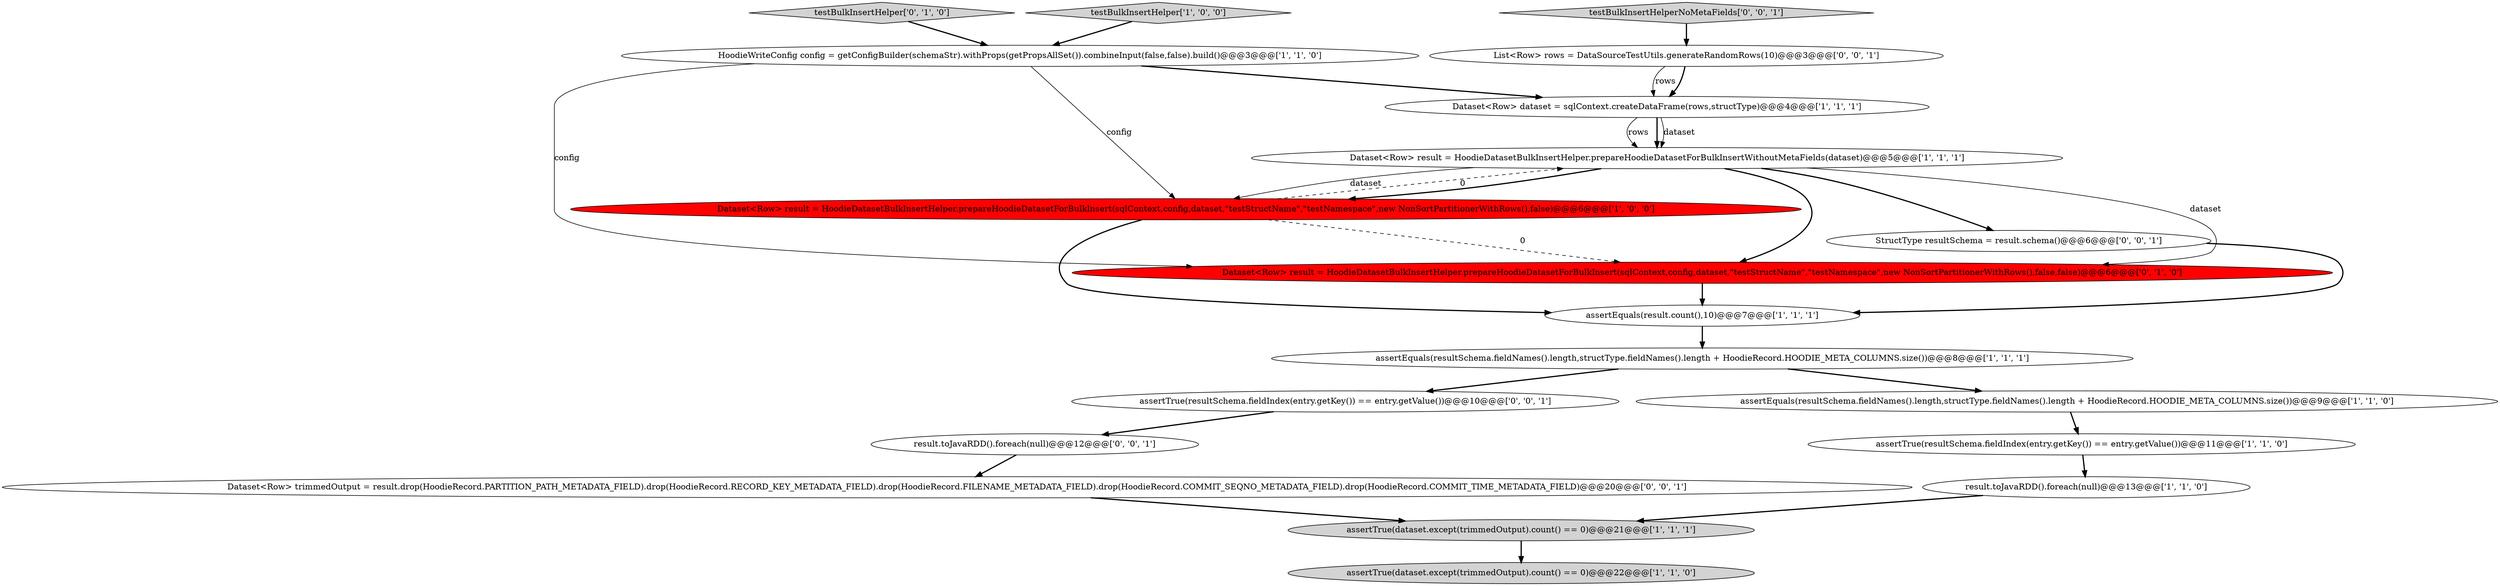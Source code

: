 digraph {
6 [style = filled, label = "testBulkInsertHelper['1', '0', '0']", fillcolor = lightgray, shape = diamond image = "AAA0AAABBB1BBB"];
2 [style = filled, label = "Dataset<Row> dataset = sqlContext.createDataFrame(rows,structType)@@@4@@@['1', '1', '1']", fillcolor = white, shape = ellipse image = "AAA0AAABBB1BBB"];
14 [style = filled, label = "assertTrue(resultSchema.fieldIndex(entry.getKey()) == entry.getValue())@@@10@@@['0', '0', '1']", fillcolor = white, shape = ellipse image = "AAA0AAABBB3BBB"];
4 [style = filled, label = "assertEquals(resultSchema.fieldNames().length,structType.fieldNames().length + HoodieRecord.HOODIE_META_COLUMNS.size())@@@9@@@['1', '1', '0']", fillcolor = white, shape = ellipse image = "AAA0AAABBB1BBB"];
5 [style = filled, label = "assertTrue(dataset.except(trimmedOutput).count() == 0)@@@21@@@['1', '1', '1']", fillcolor = lightgray, shape = ellipse image = "AAA0AAABBB1BBB"];
9 [style = filled, label = "assertTrue(dataset.except(trimmedOutput).count() == 0)@@@22@@@['1', '1', '0']", fillcolor = lightgray, shape = ellipse image = "AAA0AAABBB1BBB"];
12 [style = filled, label = "testBulkInsertHelper['0', '1', '0']", fillcolor = lightgray, shape = diamond image = "AAA0AAABBB2BBB"];
0 [style = filled, label = "result.toJavaRDD().foreach(null)@@@13@@@['1', '1', '0']", fillcolor = white, shape = ellipse image = "AAA0AAABBB1BBB"];
8 [style = filled, label = "Dataset<Row> result = HoodieDatasetBulkInsertHelper.prepareHoodieDatasetForBulkInsertWithoutMetaFields(dataset)@@@5@@@['1', '1', '1']", fillcolor = white, shape = ellipse image = "AAA0AAABBB1BBB"];
15 [style = filled, label = "Dataset<Row> trimmedOutput = result.drop(HoodieRecord.PARTITION_PATH_METADATA_FIELD).drop(HoodieRecord.RECORD_KEY_METADATA_FIELD).drop(HoodieRecord.FILENAME_METADATA_FIELD).drop(HoodieRecord.COMMIT_SEQNO_METADATA_FIELD).drop(HoodieRecord.COMMIT_TIME_METADATA_FIELD)@@@20@@@['0', '0', '1']", fillcolor = white, shape = ellipse image = "AAA0AAABBB3BBB"];
1 [style = filled, label = "assertEquals(result.count(),10)@@@7@@@['1', '1', '1']", fillcolor = white, shape = ellipse image = "AAA0AAABBB1BBB"];
18 [style = filled, label = "List<Row> rows = DataSourceTestUtils.generateRandomRows(10)@@@3@@@['0', '0', '1']", fillcolor = white, shape = ellipse image = "AAA0AAABBB3BBB"];
17 [style = filled, label = "StructType resultSchema = result.schema()@@@6@@@['0', '0', '1']", fillcolor = white, shape = ellipse image = "AAA0AAABBB3BBB"];
7 [style = filled, label = "HoodieWriteConfig config = getConfigBuilder(schemaStr).withProps(getPropsAllSet()).combineInput(false,false).build()@@@3@@@['1', '1', '0']", fillcolor = white, shape = ellipse image = "AAA0AAABBB1BBB"];
16 [style = filled, label = "testBulkInsertHelperNoMetaFields['0', '0', '1']", fillcolor = lightgray, shape = diamond image = "AAA0AAABBB3BBB"];
13 [style = filled, label = "Dataset<Row> result = HoodieDatasetBulkInsertHelper.prepareHoodieDatasetForBulkInsert(sqlContext,config,dataset,\"testStructName\",\"testNamespace\",new NonSortPartitionerWithRows(),false,false)@@@6@@@['0', '1', '0']", fillcolor = red, shape = ellipse image = "AAA1AAABBB2BBB"];
3 [style = filled, label = "assertEquals(resultSchema.fieldNames().length,structType.fieldNames().length + HoodieRecord.HOODIE_META_COLUMNS.size())@@@8@@@['1', '1', '1']", fillcolor = white, shape = ellipse image = "AAA0AAABBB1BBB"];
10 [style = filled, label = "Dataset<Row> result = HoodieDatasetBulkInsertHelper.prepareHoodieDatasetForBulkInsert(sqlContext,config,dataset,\"testStructName\",\"testNamespace\",new NonSortPartitionerWithRows(),false)@@@6@@@['1', '0', '0']", fillcolor = red, shape = ellipse image = "AAA1AAABBB1BBB"];
19 [style = filled, label = "result.toJavaRDD().foreach(null)@@@12@@@['0', '0', '1']", fillcolor = white, shape = ellipse image = "AAA0AAABBB3BBB"];
11 [style = filled, label = "assertTrue(resultSchema.fieldIndex(entry.getKey()) == entry.getValue())@@@11@@@['1', '1', '0']", fillcolor = white, shape = ellipse image = "AAA0AAABBB1BBB"];
8->10 [style = bold, label=""];
7->13 [style = solid, label="config"];
16->18 [style = bold, label=""];
10->8 [style = dashed, label="0"];
17->1 [style = bold, label=""];
5->9 [style = bold, label=""];
3->14 [style = bold, label=""];
8->13 [style = solid, label="dataset"];
1->3 [style = bold, label=""];
14->19 [style = bold, label=""];
10->13 [style = dashed, label="0"];
18->2 [style = bold, label=""];
18->2 [style = solid, label="rows"];
3->4 [style = bold, label=""];
12->7 [style = bold, label=""];
13->1 [style = bold, label=""];
15->5 [style = bold, label=""];
2->8 [style = solid, label="dataset"];
7->10 [style = solid, label="config"];
8->17 [style = bold, label=""];
2->8 [style = solid, label="rows"];
8->10 [style = solid, label="dataset"];
11->0 [style = bold, label=""];
7->2 [style = bold, label=""];
19->15 [style = bold, label=""];
6->7 [style = bold, label=""];
4->11 [style = bold, label=""];
10->1 [style = bold, label=""];
8->13 [style = bold, label=""];
2->8 [style = bold, label=""];
0->5 [style = bold, label=""];
}
